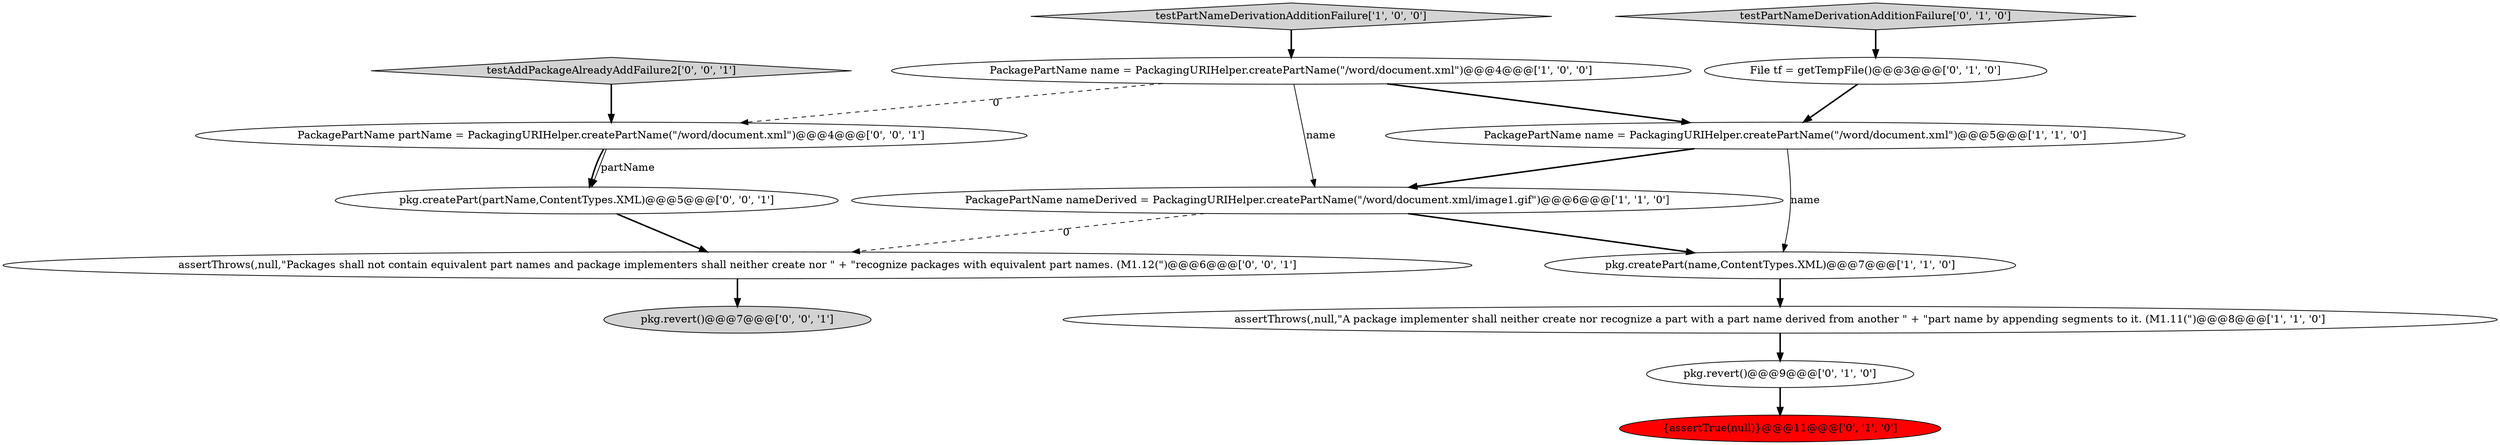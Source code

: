 digraph {
11 [style = filled, label = "pkg.revert()@@@7@@@['0', '0', '1']", fillcolor = lightgray, shape = ellipse image = "AAA0AAABBB3BBB"];
2 [style = filled, label = "PackagePartName name = PackagingURIHelper.createPartName(\"/word/document.xml\")@@@4@@@['1', '0', '0']", fillcolor = white, shape = ellipse image = "AAA0AAABBB1BBB"];
1 [style = filled, label = "pkg.createPart(name,ContentTypes.XML)@@@7@@@['1', '1', '0']", fillcolor = white, shape = ellipse image = "AAA0AAABBB1BBB"];
4 [style = filled, label = "testPartNameDerivationAdditionFailure['1', '0', '0']", fillcolor = lightgray, shape = diamond image = "AAA0AAABBB1BBB"];
12 [style = filled, label = "PackagePartName partName = PackagingURIHelper.createPartName(\"/word/document.xml\")@@@4@@@['0', '0', '1']", fillcolor = white, shape = ellipse image = "AAA0AAABBB3BBB"];
9 [style = filled, label = "testPartNameDerivationAdditionFailure['0', '1', '0']", fillcolor = lightgray, shape = diamond image = "AAA0AAABBB2BBB"];
14 [style = filled, label = "testAddPackageAlreadyAddFailure2['0', '0', '1']", fillcolor = lightgray, shape = diamond image = "AAA0AAABBB3BBB"];
3 [style = filled, label = "PackagePartName name = PackagingURIHelper.createPartName(\"/word/document.xml\")@@@5@@@['1', '1', '0']", fillcolor = white, shape = ellipse image = "AAA0AAABBB1BBB"];
5 [style = filled, label = "assertThrows(,null,\"A package implementer shall neither create nor recognize a part with a part name derived from another \" + \"part name by appending segments to it. (M1.11(\")@@@8@@@['1', '1', '0']", fillcolor = white, shape = ellipse image = "AAA0AAABBB1BBB"];
13 [style = filled, label = "pkg.createPart(partName,ContentTypes.XML)@@@5@@@['0', '0', '1']", fillcolor = white, shape = ellipse image = "AAA0AAABBB3BBB"];
6 [style = filled, label = "{assertTrue(null)}@@@11@@@['0', '1', '0']", fillcolor = red, shape = ellipse image = "AAA1AAABBB2BBB"];
8 [style = filled, label = "pkg.revert()@@@9@@@['0', '1', '0']", fillcolor = white, shape = ellipse image = "AAA0AAABBB2BBB"];
7 [style = filled, label = "File tf = getTempFile()@@@3@@@['0', '1', '0']", fillcolor = white, shape = ellipse image = "AAA0AAABBB2BBB"];
10 [style = filled, label = "assertThrows(,null,\"Packages shall not contain equivalent part names and package implementers shall neither create nor \" + \"recognize packages with equivalent part names. (M1.12(\")@@@6@@@['0', '0', '1']", fillcolor = white, shape = ellipse image = "AAA0AAABBB3BBB"];
0 [style = filled, label = "PackagePartName nameDerived = PackagingURIHelper.createPartName(\"/word/document.xml/image1.gif\")@@@6@@@['1', '1', '0']", fillcolor = white, shape = ellipse image = "AAA0AAABBB1BBB"];
1->5 [style = bold, label=""];
13->10 [style = bold, label=""];
12->13 [style = bold, label=""];
5->8 [style = bold, label=""];
3->1 [style = solid, label="name"];
2->12 [style = dashed, label="0"];
14->12 [style = bold, label=""];
8->6 [style = bold, label=""];
2->0 [style = solid, label="name"];
4->2 [style = bold, label=""];
0->10 [style = dashed, label="0"];
9->7 [style = bold, label=""];
12->13 [style = solid, label="partName"];
0->1 [style = bold, label=""];
7->3 [style = bold, label=""];
3->0 [style = bold, label=""];
2->3 [style = bold, label=""];
10->11 [style = bold, label=""];
}
